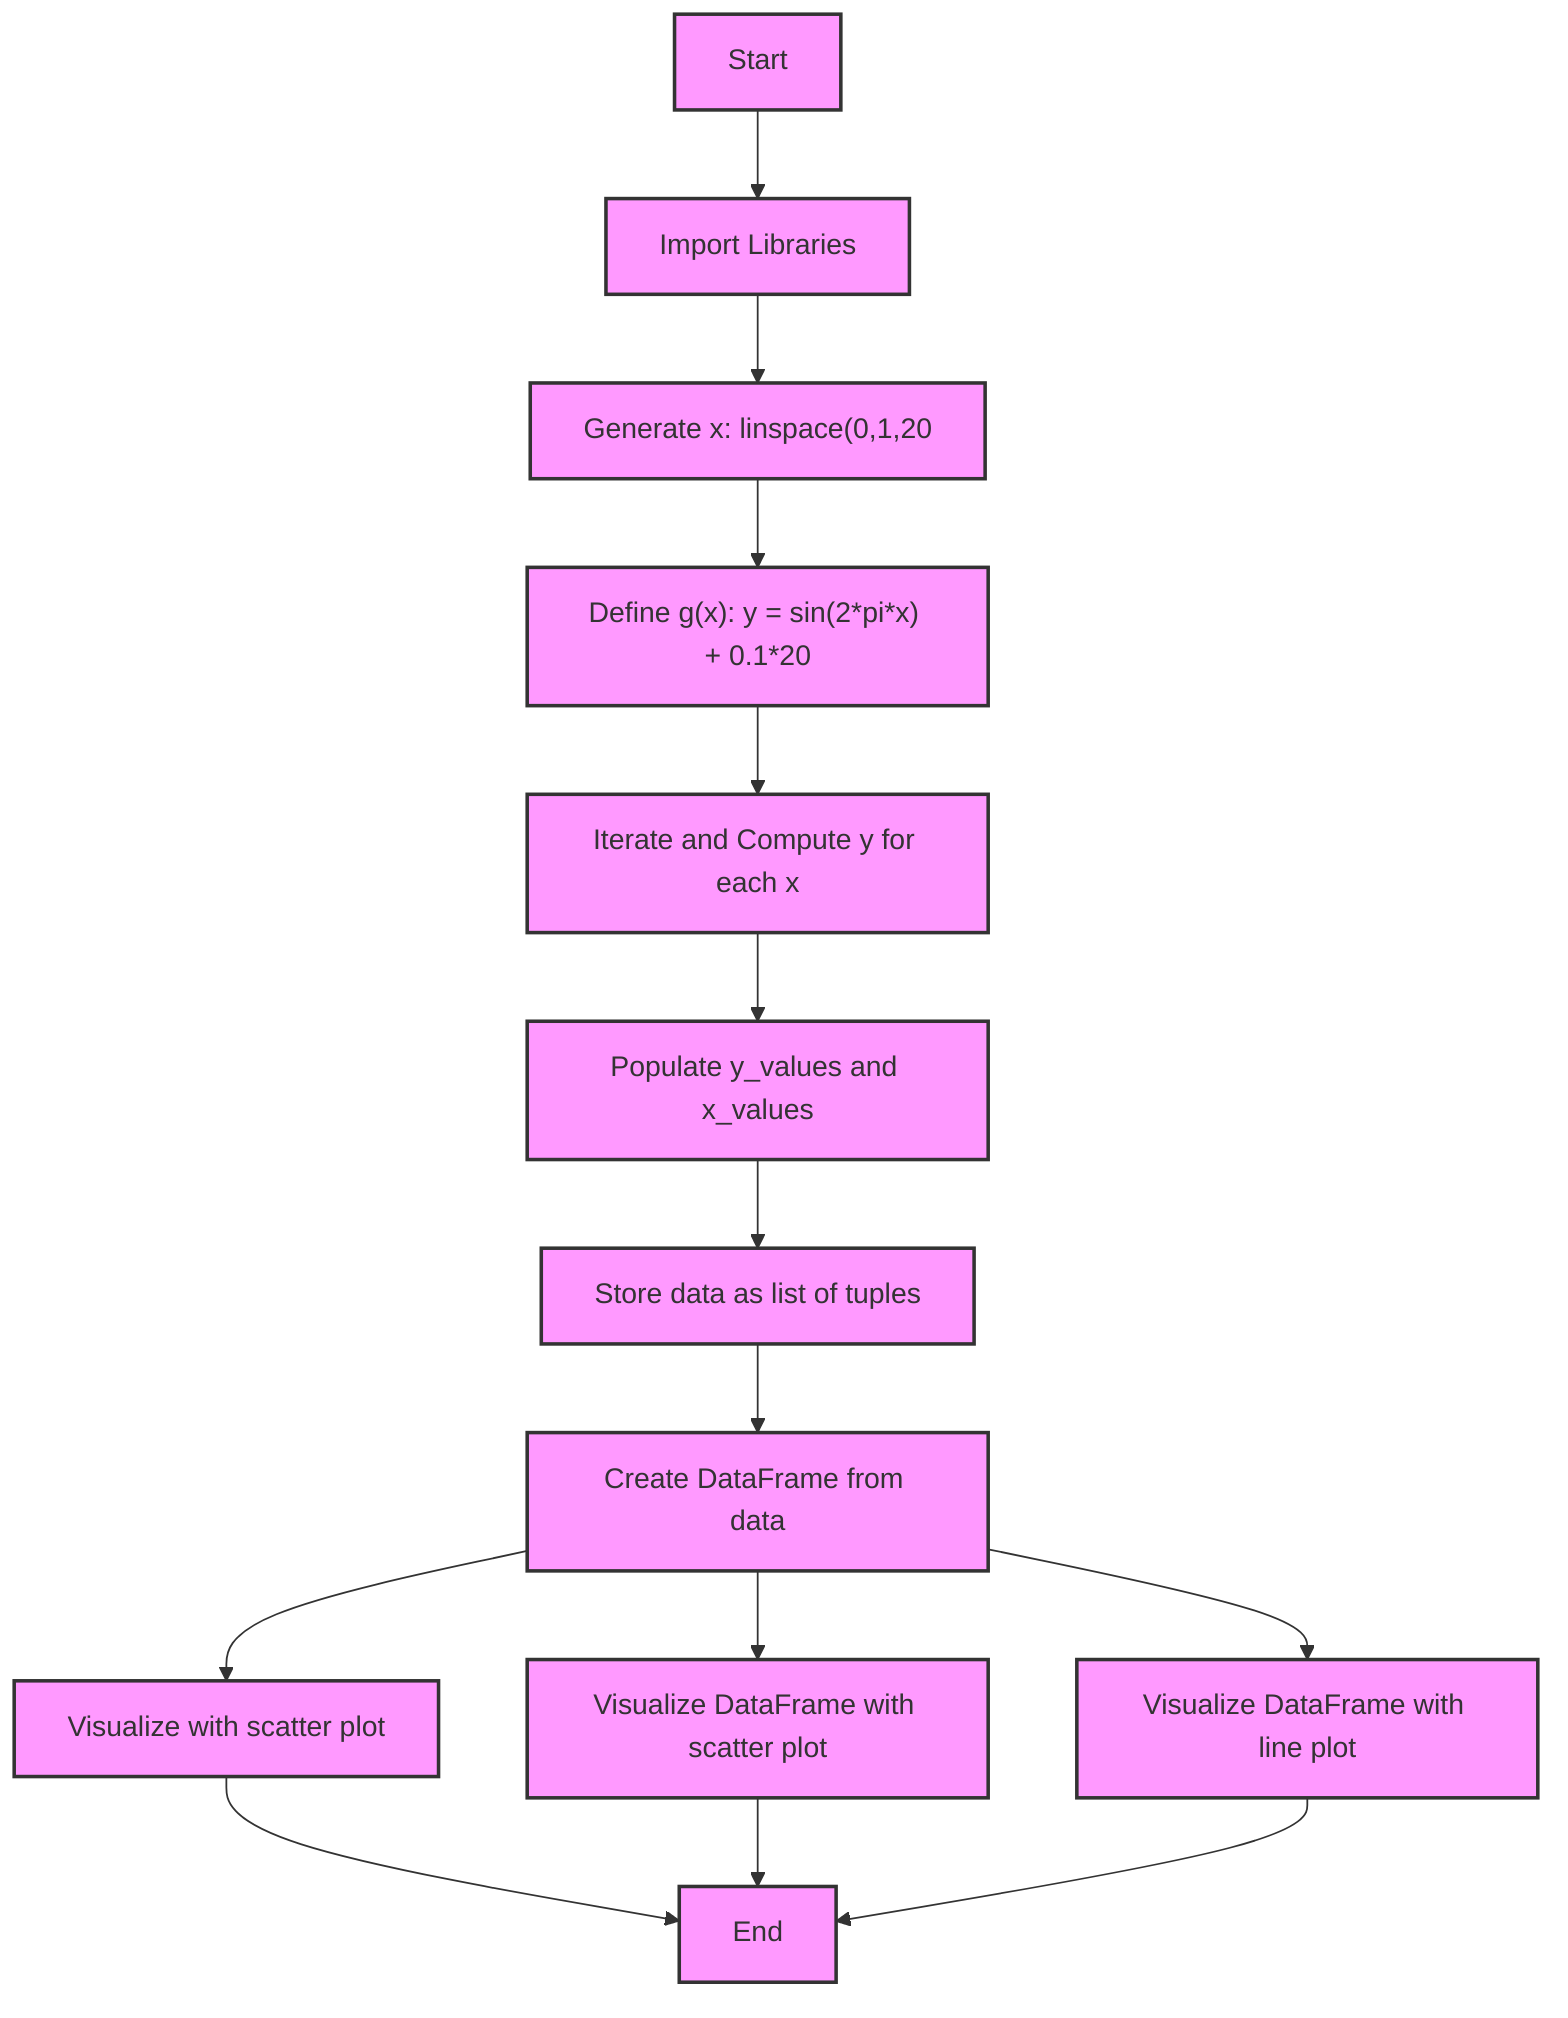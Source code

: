 flowchart TD
    %% Nodes representing the import statements
    A["Start"] --> B["Import Libraries"]
    B --> C["Generate x: linspace(0,1,20"] 

    %% Define function g(x)
    C --> D["Define g(x): y = sin(2*pi*x) + 0.1*20"]

    %% Iteratively calculate y-values
    D --> E["Iterate and Compute y for each x"] 
    E --> F["Populate y_values and x_values"] 

    %% Store data in a list of tuples
    F --> G["Store data as list of tuples"] 

    %% Create a DataFrame from the data
    G --> H["Create DataFrame from data"] 

    %% Visualization nodes
    H --> I["Visualize with scatter plot"]
    H --> J["Visualize DataFrame with scatter plot"]
    H --> K["Visualize DataFrame with line plot"]

    %% End Node
    I --> L["End"]
    J --> L
    K --> L

    %% Node Descriptions
    classDef nodeDescription fill:#f9f,stroke:#333,stroke-width:2px;
    class A,B,C,D,E,F,G,H,I,J,K,L nodeDescription;